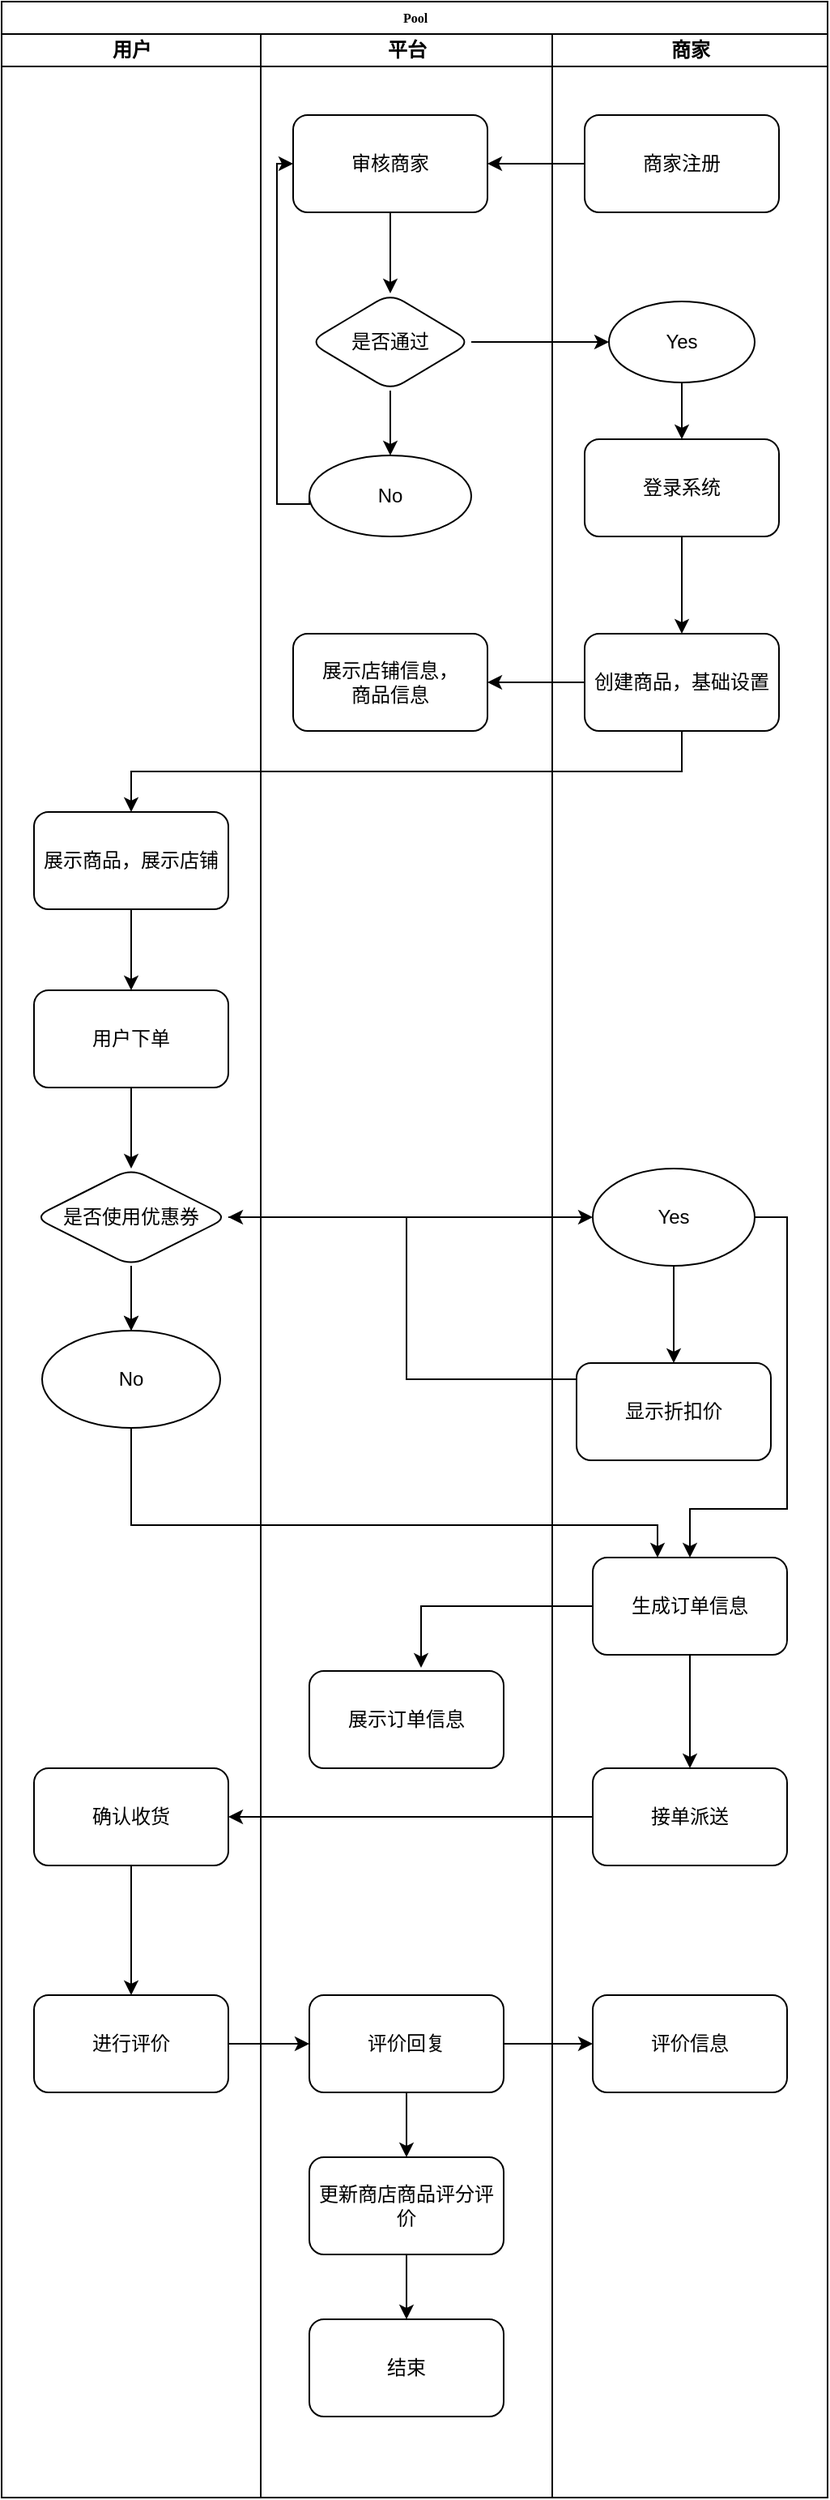 <mxfile version="24.2.5" type="github">
  <diagram name="Page-1" id="74e2e168-ea6b-b213-b513-2b3c1d86103e">
    <mxGraphModel dx="2731" dy="2384" grid="1" gridSize="10" guides="1" tooltips="1" connect="1" arrows="1" fold="1" page="1" pageScale="1" pageWidth="1100" pageHeight="850" background="none" math="0" shadow="0">
      <root>
        <mxCell id="0" />
        <mxCell id="1" parent="0" />
        <mxCell id="77e6c97f196da883-1" value="Pool" style="swimlane;html=1;childLayout=stackLayout;startSize=20;rounded=0;shadow=0;labelBackgroundColor=none;strokeWidth=1;fontFamily=Verdana;fontSize=8;align=center;" parent="1" vertex="1">
          <mxGeometry x="290" y="-270" width="510" height="1540" as="geometry" />
        </mxCell>
        <mxCell id="77e6c97f196da883-2" value="用户" style="swimlane;html=1;startSize=20;" parent="77e6c97f196da883-1" vertex="1">
          <mxGeometry y="20" width="160" height="1520" as="geometry" />
        </mxCell>
        <mxCell id="ihScRz3SfvM41WwnzZbL-27" value="" style="edgeStyle=orthogonalEdgeStyle;rounded=0;orthogonalLoop=1;jettySize=auto;html=1;" edge="1" parent="77e6c97f196da883-2" source="ihScRz3SfvM41WwnzZbL-24" target="ihScRz3SfvM41WwnzZbL-26">
          <mxGeometry relative="1" as="geometry" />
        </mxCell>
        <mxCell id="ihScRz3SfvM41WwnzZbL-24" value="展示商品，展示店铺" style="rounded=1;whiteSpace=wrap;html=1;" vertex="1" parent="77e6c97f196da883-2">
          <mxGeometry x="20" y="480" width="120" height="60" as="geometry" />
        </mxCell>
        <mxCell id="ihScRz3SfvM41WwnzZbL-31" value="" style="edgeStyle=orthogonalEdgeStyle;rounded=0;orthogonalLoop=1;jettySize=auto;html=1;" edge="1" parent="77e6c97f196da883-2" source="ihScRz3SfvM41WwnzZbL-26" target="ihScRz3SfvM41WwnzZbL-30">
          <mxGeometry relative="1" as="geometry" />
        </mxCell>
        <mxCell id="ihScRz3SfvM41WwnzZbL-26" value="用户下单" style="whiteSpace=wrap;html=1;rounded=1;" vertex="1" parent="77e6c97f196da883-2">
          <mxGeometry x="20" y="590" width="120" height="60" as="geometry" />
        </mxCell>
        <mxCell id="ihScRz3SfvM41WwnzZbL-33" value="" style="edgeStyle=orthogonalEdgeStyle;rounded=0;orthogonalLoop=1;jettySize=auto;html=1;" edge="1" parent="77e6c97f196da883-2" source="ihScRz3SfvM41WwnzZbL-30" target="ihScRz3SfvM41WwnzZbL-32">
          <mxGeometry relative="1" as="geometry" />
        </mxCell>
        <mxCell id="ihScRz3SfvM41WwnzZbL-39" value="" style="edgeStyle=orthogonalEdgeStyle;rounded=0;orthogonalLoop=1;jettySize=auto;html=1;" edge="1" parent="77e6c97f196da883-2" source="ihScRz3SfvM41WwnzZbL-30" target="ihScRz3SfvM41WwnzZbL-32">
          <mxGeometry relative="1" as="geometry" />
        </mxCell>
        <mxCell id="ihScRz3SfvM41WwnzZbL-30" value="是否使用优惠券" style="rhombus;whiteSpace=wrap;html=1;rounded=1;" vertex="1" parent="77e6c97f196da883-2">
          <mxGeometry x="20" y="700" width="120" height="60" as="geometry" />
        </mxCell>
        <mxCell id="ihScRz3SfvM41WwnzZbL-32" value="No" style="ellipse;whiteSpace=wrap;html=1;rounded=1;" vertex="1" parent="77e6c97f196da883-2">
          <mxGeometry x="25" y="800" width="110" height="60" as="geometry" />
        </mxCell>
        <mxCell id="ihScRz3SfvM41WwnzZbL-61" value="" style="edgeStyle=orthogonalEdgeStyle;rounded=0;orthogonalLoop=1;jettySize=auto;html=1;" edge="1" parent="77e6c97f196da883-2" source="ihScRz3SfvM41WwnzZbL-58" target="ihScRz3SfvM41WwnzZbL-60">
          <mxGeometry relative="1" as="geometry" />
        </mxCell>
        <mxCell id="ihScRz3SfvM41WwnzZbL-58" value="确认收货" style="whiteSpace=wrap;html=1;rounded=1;" vertex="1" parent="77e6c97f196da883-2">
          <mxGeometry x="20" y="1070" width="120" height="60" as="geometry" />
        </mxCell>
        <mxCell id="ihScRz3SfvM41WwnzZbL-60" value="进行评价" style="whiteSpace=wrap;html=1;rounded=1;" vertex="1" parent="77e6c97f196da883-2">
          <mxGeometry x="20" y="1210" width="120" height="60" as="geometry" />
        </mxCell>
        <mxCell id="77e6c97f196da883-3" value="平台" style="swimlane;html=1;startSize=20;" parent="77e6c97f196da883-1" vertex="1">
          <mxGeometry x="160" y="20" width="180" height="1520" as="geometry" />
        </mxCell>
        <mxCell id="ihScRz3SfvM41WwnzZbL-12" value="" style="edgeStyle=orthogonalEdgeStyle;rounded=0;orthogonalLoop=1;jettySize=auto;html=1;" edge="1" parent="77e6c97f196da883-3" source="ihScRz3SfvM41WwnzZbL-9" target="ihScRz3SfvM41WwnzZbL-11">
          <mxGeometry relative="1" as="geometry" />
        </mxCell>
        <mxCell id="ihScRz3SfvM41WwnzZbL-9" value="审核商家" style="rounded=1;whiteSpace=wrap;html=1;" vertex="1" parent="77e6c97f196da883-3">
          <mxGeometry x="20" y="50" width="120" height="60" as="geometry" />
        </mxCell>
        <mxCell id="ihScRz3SfvM41WwnzZbL-14" value="" style="edgeStyle=orthogonalEdgeStyle;rounded=0;orthogonalLoop=1;jettySize=auto;html=1;" edge="1" parent="77e6c97f196da883-3" source="ihScRz3SfvM41WwnzZbL-11" target="ihScRz3SfvM41WwnzZbL-13">
          <mxGeometry relative="1" as="geometry" />
        </mxCell>
        <mxCell id="ihScRz3SfvM41WwnzZbL-11" value="是否通过" style="rhombus;whiteSpace=wrap;html=1;rounded=1;" vertex="1" parent="77e6c97f196da883-3">
          <mxGeometry x="30" y="160" width="100" height="60" as="geometry" />
        </mxCell>
        <mxCell id="ihScRz3SfvM41WwnzZbL-15" style="edgeStyle=orthogonalEdgeStyle;rounded=0;orthogonalLoop=1;jettySize=auto;html=1;exitX=0;exitY=0.5;exitDx=0;exitDy=0;entryX=0;entryY=0.5;entryDx=0;entryDy=0;" edge="1" parent="77e6c97f196da883-3" source="ihScRz3SfvM41WwnzZbL-13" target="ihScRz3SfvM41WwnzZbL-9">
          <mxGeometry relative="1" as="geometry">
            <Array as="points">
              <mxPoint x="10" y="290" />
              <mxPoint x="10" y="80" />
            </Array>
          </mxGeometry>
        </mxCell>
        <mxCell id="ihScRz3SfvM41WwnzZbL-13" value="No" style="ellipse;whiteSpace=wrap;html=1;rounded=1;" vertex="1" parent="77e6c97f196da883-3">
          <mxGeometry x="30" y="260" width="100" height="50" as="geometry" />
        </mxCell>
        <mxCell id="ihScRz3SfvM41WwnzZbL-22" value="&lt;div&gt;展示店铺信息，&lt;/div&gt;&lt;div&gt;商品信息&lt;/div&gt;" style="whiteSpace=wrap;html=1;rounded=1;" vertex="1" parent="77e6c97f196da883-3">
          <mxGeometry x="20" y="370" width="120" height="60" as="geometry" />
        </mxCell>
        <mxCell id="ihScRz3SfvM41WwnzZbL-47" value="展示订单信息" style="rounded=1;whiteSpace=wrap;html=1;" vertex="1" parent="77e6c97f196da883-3">
          <mxGeometry x="30" y="1010" width="120" height="60" as="geometry" />
        </mxCell>
        <mxCell id="ihScRz3SfvM41WwnzZbL-67" value="" style="edgeStyle=orthogonalEdgeStyle;rounded=0;orthogonalLoop=1;jettySize=auto;html=1;" edge="1" parent="77e6c97f196da883-3" source="ihScRz3SfvM41WwnzZbL-62" target="ihScRz3SfvM41WwnzZbL-66">
          <mxGeometry relative="1" as="geometry" />
        </mxCell>
        <mxCell id="ihScRz3SfvM41WwnzZbL-62" value="评价回复" style="whiteSpace=wrap;html=1;rounded=1;" vertex="1" parent="77e6c97f196da883-3">
          <mxGeometry x="30" y="1210" width="120" height="60" as="geometry" />
        </mxCell>
        <mxCell id="ihScRz3SfvM41WwnzZbL-69" value="" style="edgeStyle=orthogonalEdgeStyle;rounded=0;orthogonalLoop=1;jettySize=auto;html=1;" edge="1" parent="77e6c97f196da883-3" source="ihScRz3SfvM41WwnzZbL-66" target="ihScRz3SfvM41WwnzZbL-68">
          <mxGeometry relative="1" as="geometry" />
        </mxCell>
        <mxCell id="ihScRz3SfvM41WwnzZbL-66" value="更新商店商品评分评价" style="whiteSpace=wrap;html=1;rounded=1;" vertex="1" parent="77e6c97f196da883-3">
          <mxGeometry x="30" y="1310" width="120" height="60" as="geometry" />
        </mxCell>
        <mxCell id="ihScRz3SfvM41WwnzZbL-68" value="结束" style="whiteSpace=wrap;html=1;rounded=1;" vertex="1" parent="77e6c97f196da883-3">
          <mxGeometry x="30" y="1410" width="120" height="60" as="geometry" />
        </mxCell>
        <mxCell id="ihScRz3SfvM41WwnzZbL-10" value="" style="edgeStyle=orthogonalEdgeStyle;rounded=0;orthogonalLoop=1;jettySize=auto;html=1;" edge="1" parent="77e6c97f196da883-1" source="ihScRz3SfvM41WwnzZbL-5" target="ihScRz3SfvM41WwnzZbL-9">
          <mxGeometry relative="1" as="geometry" />
        </mxCell>
        <mxCell id="ihScRz3SfvM41WwnzZbL-17" value="" style="edgeStyle=orthogonalEdgeStyle;rounded=0;orthogonalLoop=1;jettySize=auto;html=1;" edge="1" parent="77e6c97f196da883-1" source="ihScRz3SfvM41WwnzZbL-11" target="ihScRz3SfvM41WwnzZbL-16">
          <mxGeometry relative="1" as="geometry" />
        </mxCell>
        <mxCell id="ihScRz3SfvM41WwnzZbL-23" value="" style="edgeStyle=orthogonalEdgeStyle;rounded=0;orthogonalLoop=1;jettySize=auto;html=1;" edge="1" parent="77e6c97f196da883-1" source="ihScRz3SfvM41WwnzZbL-20" target="ihScRz3SfvM41WwnzZbL-22">
          <mxGeometry relative="1" as="geometry" />
        </mxCell>
        <mxCell id="ihScRz3SfvM41WwnzZbL-25" style="edgeStyle=orthogonalEdgeStyle;rounded=0;orthogonalLoop=1;jettySize=auto;html=1;exitX=0.5;exitY=1;exitDx=0;exitDy=0;entryX=0.5;entryY=0;entryDx=0;entryDy=0;" edge="1" parent="77e6c97f196da883-1" source="ihScRz3SfvM41WwnzZbL-20" target="ihScRz3SfvM41WwnzZbL-24">
          <mxGeometry relative="1" as="geometry" />
        </mxCell>
        <mxCell id="ihScRz3SfvM41WwnzZbL-35" value="" style="edgeStyle=orthogonalEdgeStyle;rounded=0;orthogonalLoop=1;jettySize=auto;html=1;" edge="1" parent="77e6c97f196da883-1" source="ihScRz3SfvM41WwnzZbL-30" target="ihScRz3SfvM41WwnzZbL-34">
          <mxGeometry relative="1" as="geometry" />
        </mxCell>
        <mxCell id="77e6c97f196da883-4" value="商家" style="swimlane;html=1;startSize=20;" parent="77e6c97f196da883-1" vertex="1">
          <mxGeometry x="340" y="20" width="170" height="1520" as="geometry" />
        </mxCell>
        <mxCell id="ihScRz3SfvM41WwnzZbL-5" value="商家注册" style="rounded=1;whiteSpace=wrap;html=1;" vertex="1" parent="77e6c97f196da883-4">
          <mxGeometry x="20" y="50" width="120" height="60" as="geometry" />
        </mxCell>
        <mxCell id="ihScRz3SfvM41WwnzZbL-19" value="" style="edgeStyle=orthogonalEdgeStyle;rounded=0;orthogonalLoop=1;jettySize=auto;html=1;" edge="1" parent="77e6c97f196da883-4" source="ihScRz3SfvM41WwnzZbL-16" target="ihScRz3SfvM41WwnzZbL-18">
          <mxGeometry relative="1" as="geometry" />
        </mxCell>
        <mxCell id="ihScRz3SfvM41WwnzZbL-16" value="Yes" style="ellipse;whiteSpace=wrap;html=1;rounded=1;" vertex="1" parent="77e6c97f196da883-4">
          <mxGeometry x="35" y="165" width="90" height="50" as="geometry" />
        </mxCell>
        <mxCell id="ihScRz3SfvM41WwnzZbL-21" value="" style="edgeStyle=orthogonalEdgeStyle;rounded=0;orthogonalLoop=1;jettySize=auto;html=1;" edge="1" parent="77e6c97f196da883-4" source="ihScRz3SfvM41WwnzZbL-18" target="ihScRz3SfvM41WwnzZbL-20">
          <mxGeometry relative="1" as="geometry" />
        </mxCell>
        <mxCell id="ihScRz3SfvM41WwnzZbL-18" value="登录系统" style="whiteSpace=wrap;html=1;rounded=1;" vertex="1" parent="77e6c97f196da883-4">
          <mxGeometry x="20" y="250" width="120" height="60" as="geometry" />
        </mxCell>
        <mxCell id="ihScRz3SfvM41WwnzZbL-20" value="创建商品，基础设置" style="whiteSpace=wrap;html=1;rounded=1;" vertex="1" parent="77e6c97f196da883-4">
          <mxGeometry x="20" y="370" width="120" height="60" as="geometry" />
        </mxCell>
        <mxCell id="ihScRz3SfvM41WwnzZbL-53" style="edgeStyle=orthogonalEdgeStyle;rounded=0;orthogonalLoop=1;jettySize=auto;html=1;exitX=0.5;exitY=1;exitDx=0;exitDy=0;" edge="1" parent="77e6c97f196da883-4" source="ihScRz3SfvM41WwnzZbL-34" target="ihScRz3SfvM41WwnzZbL-36">
          <mxGeometry relative="1" as="geometry" />
        </mxCell>
        <mxCell id="ihScRz3SfvM41WwnzZbL-55" style="edgeStyle=orthogonalEdgeStyle;rounded=0;orthogonalLoop=1;jettySize=auto;html=1;exitX=1;exitY=0.5;exitDx=0;exitDy=0;entryX=0.5;entryY=0;entryDx=0;entryDy=0;" edge="1" parent="77e6c97f196da883-4" source="ihScRz3SfvM41WwnzZbL-34" target="ihScRz3SfvM41WwnzZbL-42">
          <mxGeometry relative="1" as="geometry">
            <Array as="points">
              <mxPoint x="145" y="730" />
              <mxPoint x="145" y="910" />
              <mxPoint x="85" y="910" />
            </Array>
          </mxGeometry>
        </mxCell>
        <mxCell id="ihScRz3SfvM41WwnzZbL-34" value="Yes" style="ellipse;whiteSpace=wrap;html=1;rounded=1;" vertex="1" parent="77e6c97f196da883-4">
          <mxGeometry x="25" y="700" width="100" height="60" as="geometry" />
        </mxCell>
        <mxCell id="ihScRz3SfvM41WwnzZbL-36" value="显示折扣价" style="whiteSpace=wrap;html=1;rounded=1;" vertex="1" parent="77e6c97f196da883-4">
          <mxGeometry x="15" y="820" width="120" height="60" as="geometry" />
        </mxCell>
        <mxCell id="ihScRz3SfvM41WwnzZbL-42" value="生成订单信息" style="whiteSpace=wrap;html=1;rounded=1;" vertex="1" parent="77e6c97f196da883-4">
          <mxGeometry x="25" y="940" width="120" height="60" as="geometry" />
        </mxCell>
        <mxCell id="ihScRz3SfvM41WwnzZbL-49" value="接单派送" style="whiteSpace=wrap;html=1;rounded=1;" vertex="1" parent="77e6c97f196da883-4">
          <mxGeometry x="25" y="1070" width="120" height="60" as="geometry" />
        </mxCell>
        <mxCell id="ihScRz3SfvM41WwnzZbL-50" value="" style="edgeStyle=orthogonalEdgeStyle;rounded=0;orthogonalLoop=1;jettySize=auto;html=1;" edge="1" parent="77e6c97f196da883-4" source="ihScRz3SfvM41WwnzZbL-42" target="ihScRz3SfvM41WwnzZbL-49">
          <mxGeometry relative="1" as="geometry" />
        </mxCell>
        <mxCell id="ihScRz3SfvM41WwnzZbL-64" value="评价信息" style="whiteSpace=wrap;html=1;rounded=1;" vertex="1" parent="77e6c97f196da883-4">
          <mxGeometry x="25" y="1210" width="120" height="60" as="geometry" />
        </mxCell>
        <mxCell id="ihScRz3SfvM41WwnzZbL-38" style="edgeStyle=orthogonalEdgeStyle;rounded=0;orthogonalLoop=1;jettySize=auto;html=1;" edge="1" parent="77e6c97f196da883-1" source="ihScRz3SfvM41WwnzZbL-36" target="ihScRz3SfvM41WwnzZbL-30">
          <mxGeometry relative="1" as="geometry">
            <Array as="points">
              <mxPoint x="250" y="850" />
              <mxPoint x="250" y="750" />
            </Array>
          </mxGeometry>
        </mxCell>
        <mxCell id="ihScRz3SfvM41WwnzZbL-43" value="" style="edgeStyle=orthogonalEdgeStyle;rounded=0;orthogonalLoop=1;jettySize=auto;html=1;" edge="1" parent="77e6c97f196da883-1" source="ihScRz3SfvM41WwnzZbL-32" target="ihScRz3SfvM41WwnzZbL-42">
          <mxGeometry relative="1" as="geometry">
            <Array as="points">
              <mxPoint x="80" y="940" />
              <mxPoint x="405" y="940" />
            </Array>
          </mxGeometry>
        </mxCell>
        <mxCell id="ihScRz3SfvM41WwnzZbL-52" style="edgeStyle=orthogonalEdgeStyle;rounded=0;orthogonalLoop=1;jettySize=auto;html=1;entryX=0.575;entryY=-0.033;entryDx=0;entryDy=0;entryPerimeter=0;" edge="1" parent="77e6c97f196da883-1" source="ihScRz3SfvM41WwnzZbL-42" target="ihScRz3SfvM41WwnzZbL-47">
          <mxGeometry relative="1" as="geometry" />
        </mxCell>
        <mxCell id="ihScRz3SfvM41WwnzZbL-59" value="" style="edgeStyle=orthogonalEdgeStyle;rounded=0;orthogonalLoop=1;jettySize=auto;html=1;" edge="1" parent="77e6c97f196da883-1" source="ihScRz3SfvM41WwnzZbL-49" target="ihScRz3SfvM41WwnzZbL-58">
          <mxGeometry relative="1" as="geometry" />
        </mxCell>
        <mxCell id="ihScRz3SfvM41WwnzZbL-63" value="" style="edgeStyle=orthogonalEdgeStyle;rounded=0;orthogonalLoop=1;jettySize=auto;html=1;" edge="1" parent="77e6c97f196da883-1" source="ihScRz3SfvM41WwnzZbL-60" target="ihScRz3SfvM41WwnzZbL-62">
          <mxGeometry relative="1" as="geometry" />
        </mxCell>
        <mxCell id="ihScRz3SfvM41WwnzZbL-65" value="" style="edgeStyle=orthogonalEdgeStyle;rounded=0;orthogonalLoop=1;jettySize=auto;html=1;" edge="1" parent="77e6c97f196da883-1" source="ihScRz3SfvM41WwnzZbL-62" target="ihScRz3SfvM41WwnzZbL-64">
          <mxGeometry relative="1" as="geometry" />
        </mxCell>
      </root>
    </mxGraphModel>
  </diagram>
</mxfile>
